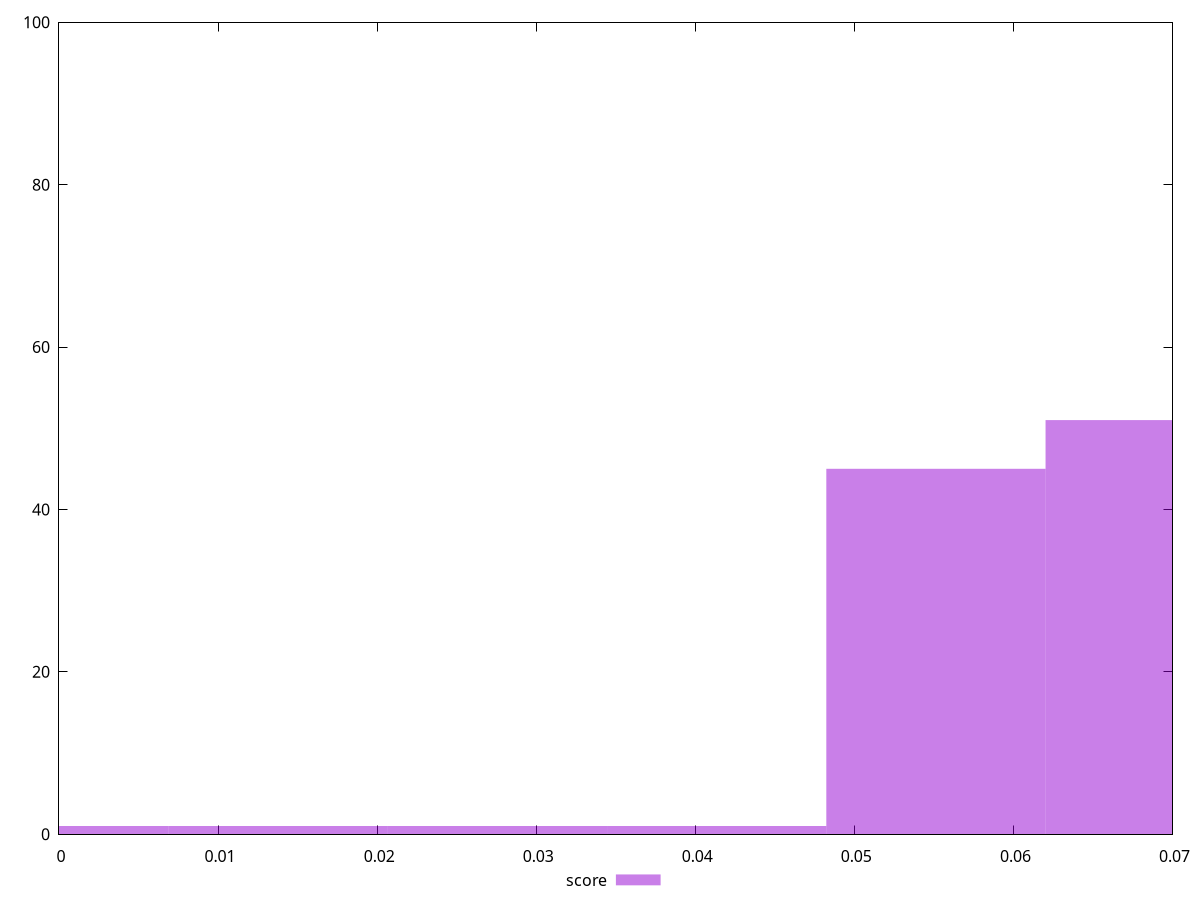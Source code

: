 reset

$score <<EOF
0 1
0.013782091239036887 1
0.041346273717110665 1
0.027564182478073775 1
0.06891045619518443 51
0.05512836495614755 45
EOF

set key outside below
set boxwidth 0.013782091239036887
set xrange [0:0.07]
set yrange [0:100]
set trange [0:100]
set style fill transparent solid 0.5 noborder
set terminal svg size 640, 490 enhanced background rgb 'white'
set output "report_00017_2021-02-10T15-08-03.406Z/largest-contentful-paint/samples/pages+cached+noadtech+nomedia/score/histogram.svg"

plot $score title "score" with boxes

reset
